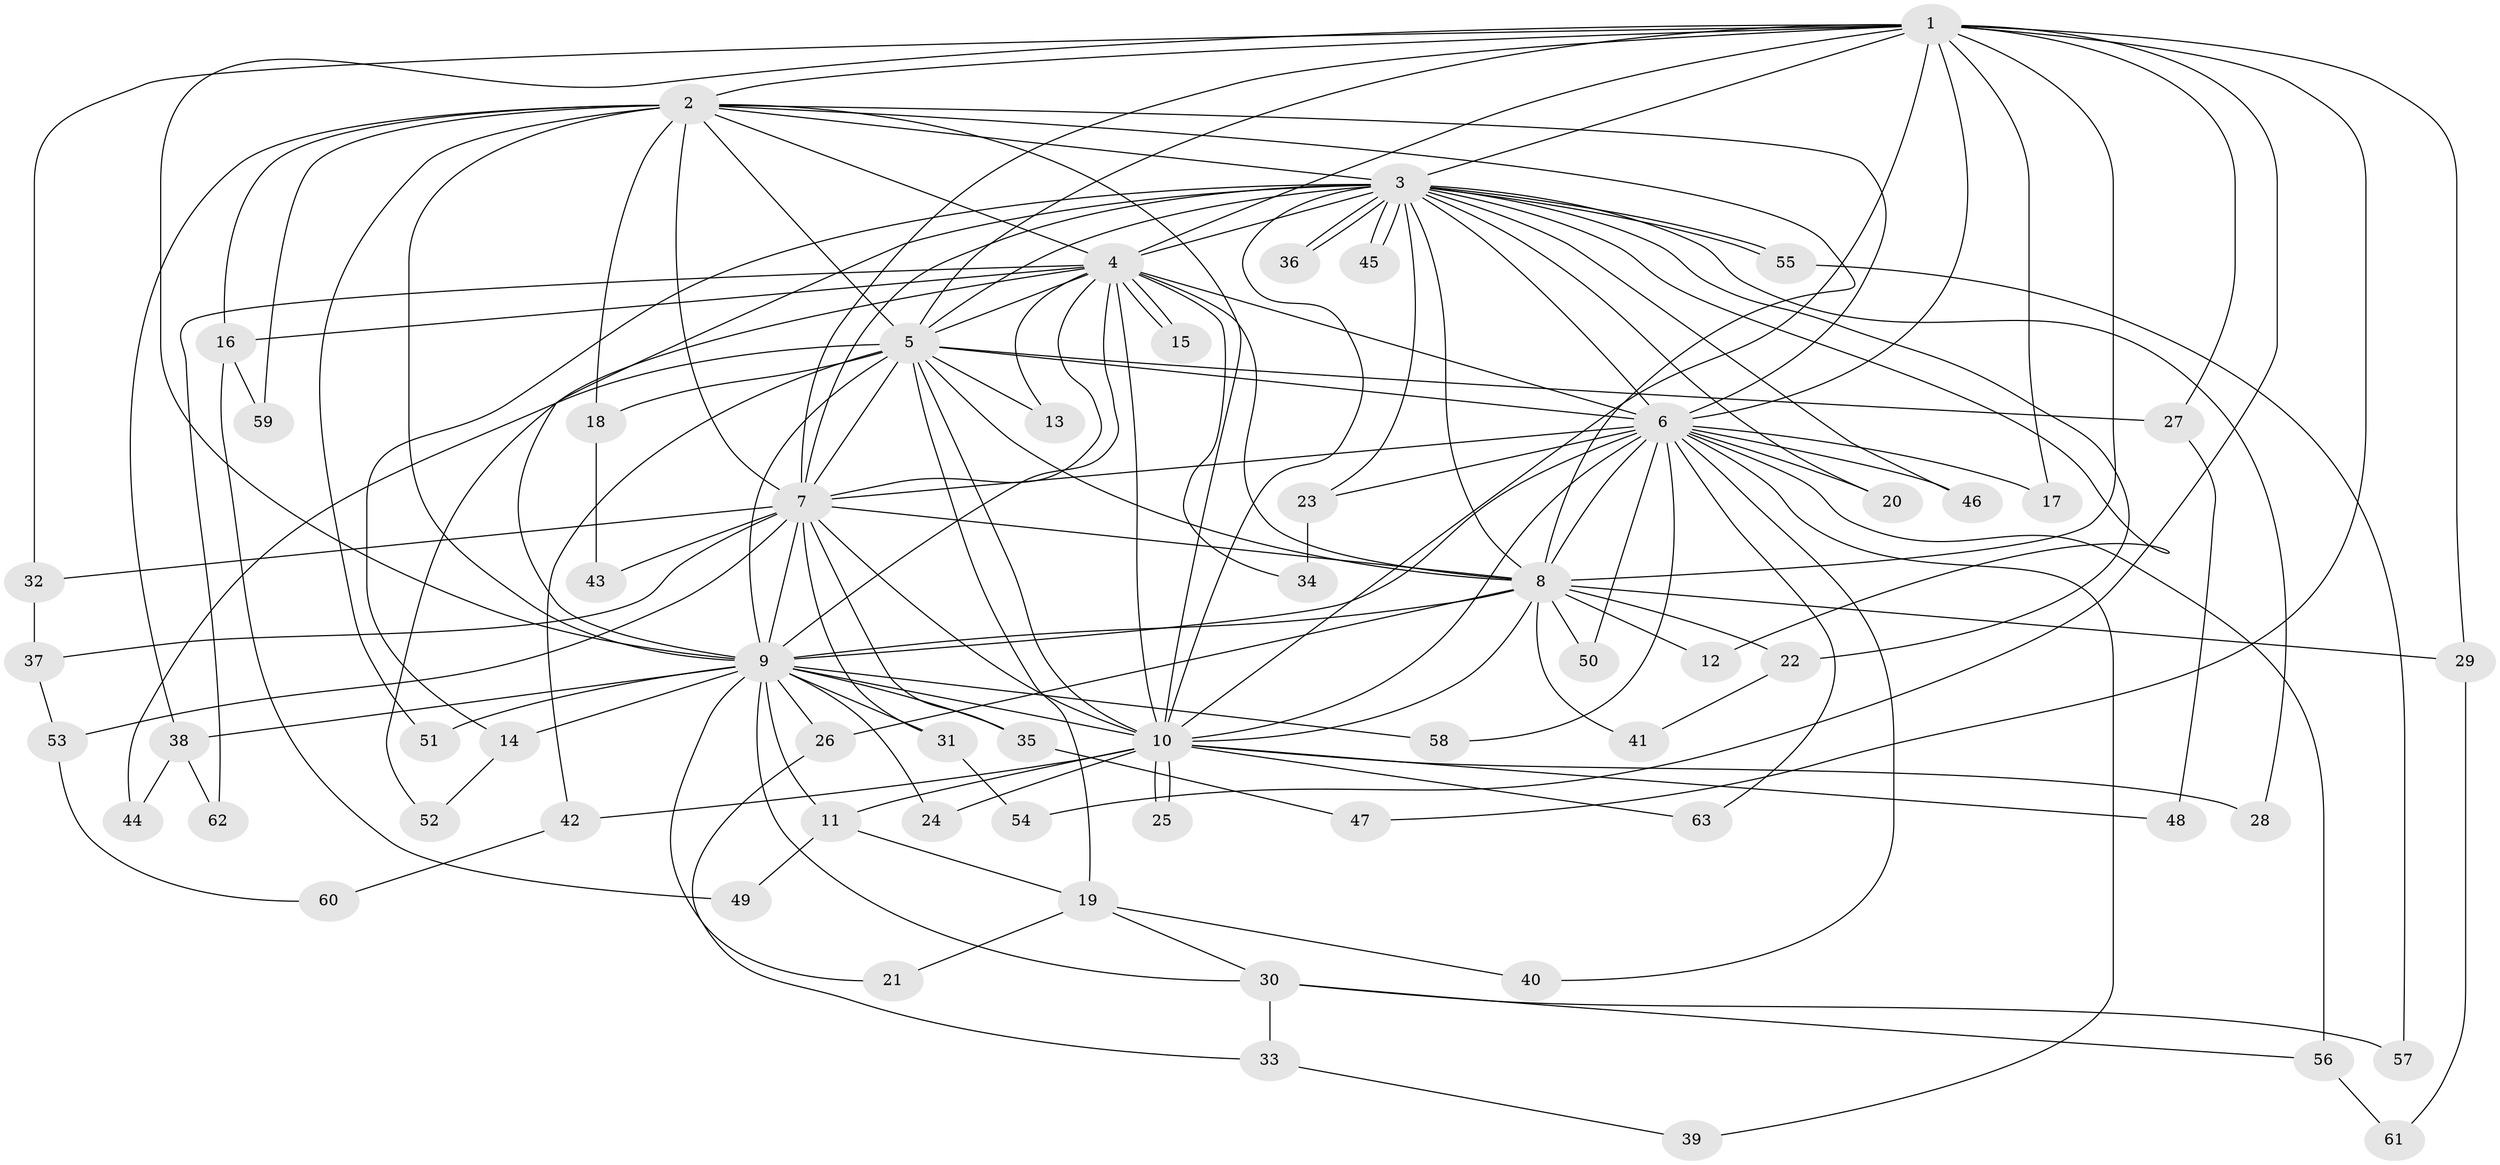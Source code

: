 // coarse degree distribution, {21: 0.02127659574468085, 10: 0.02127659574468085, 19: 0.02127659574468085, 14: 0.0425531914893617, 18: 0.02127659574468085, 11: 0.02127659574468085, 16: 0.02127659574468085, 6: 0.02127659574468085, 2: 0.46808510638297873, 3: 0.2765957446808511, 1: 0.02127659574468085, 5: 0.02127659574468085, 4: 0.02127659574468085}
// Generated by graph-tools (version 1.1) at 2025/41/03/06/25 10:41:36]
// undirected, 63 vertices, 151 edges
graph export_dot {
graph [start="1"]
  node [color=gray90,style=filled];
  1;
  2;
  3;
  4;
  5;
  6;
  7;
  8;
  9;
  10;
  11;
  12;
  13;
  14;
  15;
  16;
  17;
  18;
  19;
  20;
  21;
  22;
  23;
  24;
  25;
  26;
  27;
  28;
  29;
  30;
  31;
  32;
  33;
  34;
  35;
  36;
  37;
  38;
  39;
  40;
  41;
  42;
  43;
  44;
  45;
  46;
  47;
  48;
  49;
  50;
  51;
  52;
  53;
  54;
  55;
  56;
  57;
  58;
  59;
  60;
  61;
  62;
  63;
  1 -- 2;
  1 -- 3;
  1 -- 4;
  1 -- 5;
  1 -- 6;
  1 -- 7;
  1 -- 8;
  1 -- 9;
  1 -- 10;
  1 -- 17;
  1 -- 27;
  1 -- 29;
  1 -- 32;
  1 -- 47;
  1 -- 54;
  2 -- 3;
  2 -- 4;
  2 -- 5;
  2 -- 6;
  2 -- 7;
  2 -- 8;
  2 -- 9;
  2 -- 10;
  2 -- 16;
  2 -- 18;
  2 -- 38;
  2 -- 51;
  2 -- 59;
  3 -- 4;
  3 -- 5;
  3 -- 6;
  3 -- 7;
  3 -- 8;
  3 -- 9;
  3 -- 10;
  3 -- 12;
  3 -- 14;
  3 -- 20;
  3 -- 22;
  3 -- 23;
  3 -- 28;
  3 -- 36;
  3 -- 36;
  3 -- 45;
  3 -- 45;
  3 -- 46;
  3 -- 55;
  3 -- 55;
  4 -- 5;
  4 -- 6;
  4 -- 7;
  4 -- 8;
  4 -- 9;
  4 -- 10;
  4 -- 13;
  4 -- 15;
  4 -- 15;
  4 -- 16;
  4 -- 34;
  4 -- 52;
  4 -- 62;
  5 -- 6;
  5 -- 7;
  5 -- 8;
  5 -- 9;
  5 -- 10;
  5 -- 13;
  5 -- 18;
  5 -- 19;
  5 -- 27;
  5 -- 42;
  5 -- 44;
  6 -- 7;
  6 -- 8;
  6 -- 9;
  6 -- 10;
  6 -- 17;
  6 -- 20;
  6 -- 23;
  6 -- 39;
  6 -- 40;
  6 -- 46;
  6 -- 50;
  6 -- 56;
  6 -- 58;
  6 -- 63;
  7 -- 8;
  7 -- 9;
  7 -- 10;
  7 -- 31;
  7 -- 32;
  7 -- 35;
  7 -- 37;
  7 -- 43;
  7 -- 53;
  8 -- 9;
  8 -- 10;
  8 -- 12;
  8 -- 22;
  8 -- 26;
  8 -- 29;
  8 -- 41;
  8 -- 50;
  9 -- 10;
  9 -- 11;
  9 -- 14;
  9 -- 21;
  9 -- 24;
  9 -- 26;
  9 -- 30;
  9 -- 31;
  9 -- 35;
  9 -- 38;
  9 -- 51;
  9 -- 58;
  10 -- 11;
  10 -- 24;
  10 -- 25;
  10 -- 25;
  10 -- 28;
  10 -- 42;
  10 -- 48;
  10 -- 63;
  11 -- 19;
  11 -- 49;
  14 -- 52;
  16 -- 49;
  16 -- 59;
  18 -- 43;
  19 -- 21;
  19 -- 30;
  19 -- 40;
  22 -- 41;
  23 -- 34;
  26 -- 33;
  27 -- 48;
  29 -- 61;
  30 -- 33;
  30 -- 56;
  30 -- 57;
  31 -- 54;
  32 -- 37;
  33 -- 39;
  35 -- 47;
  37 -- 53;
  38 -- 44;
  38 -- 62;
  42 -- 60;
  53 -- 60;
  55 -- 57;
  56 -- 61;
}
